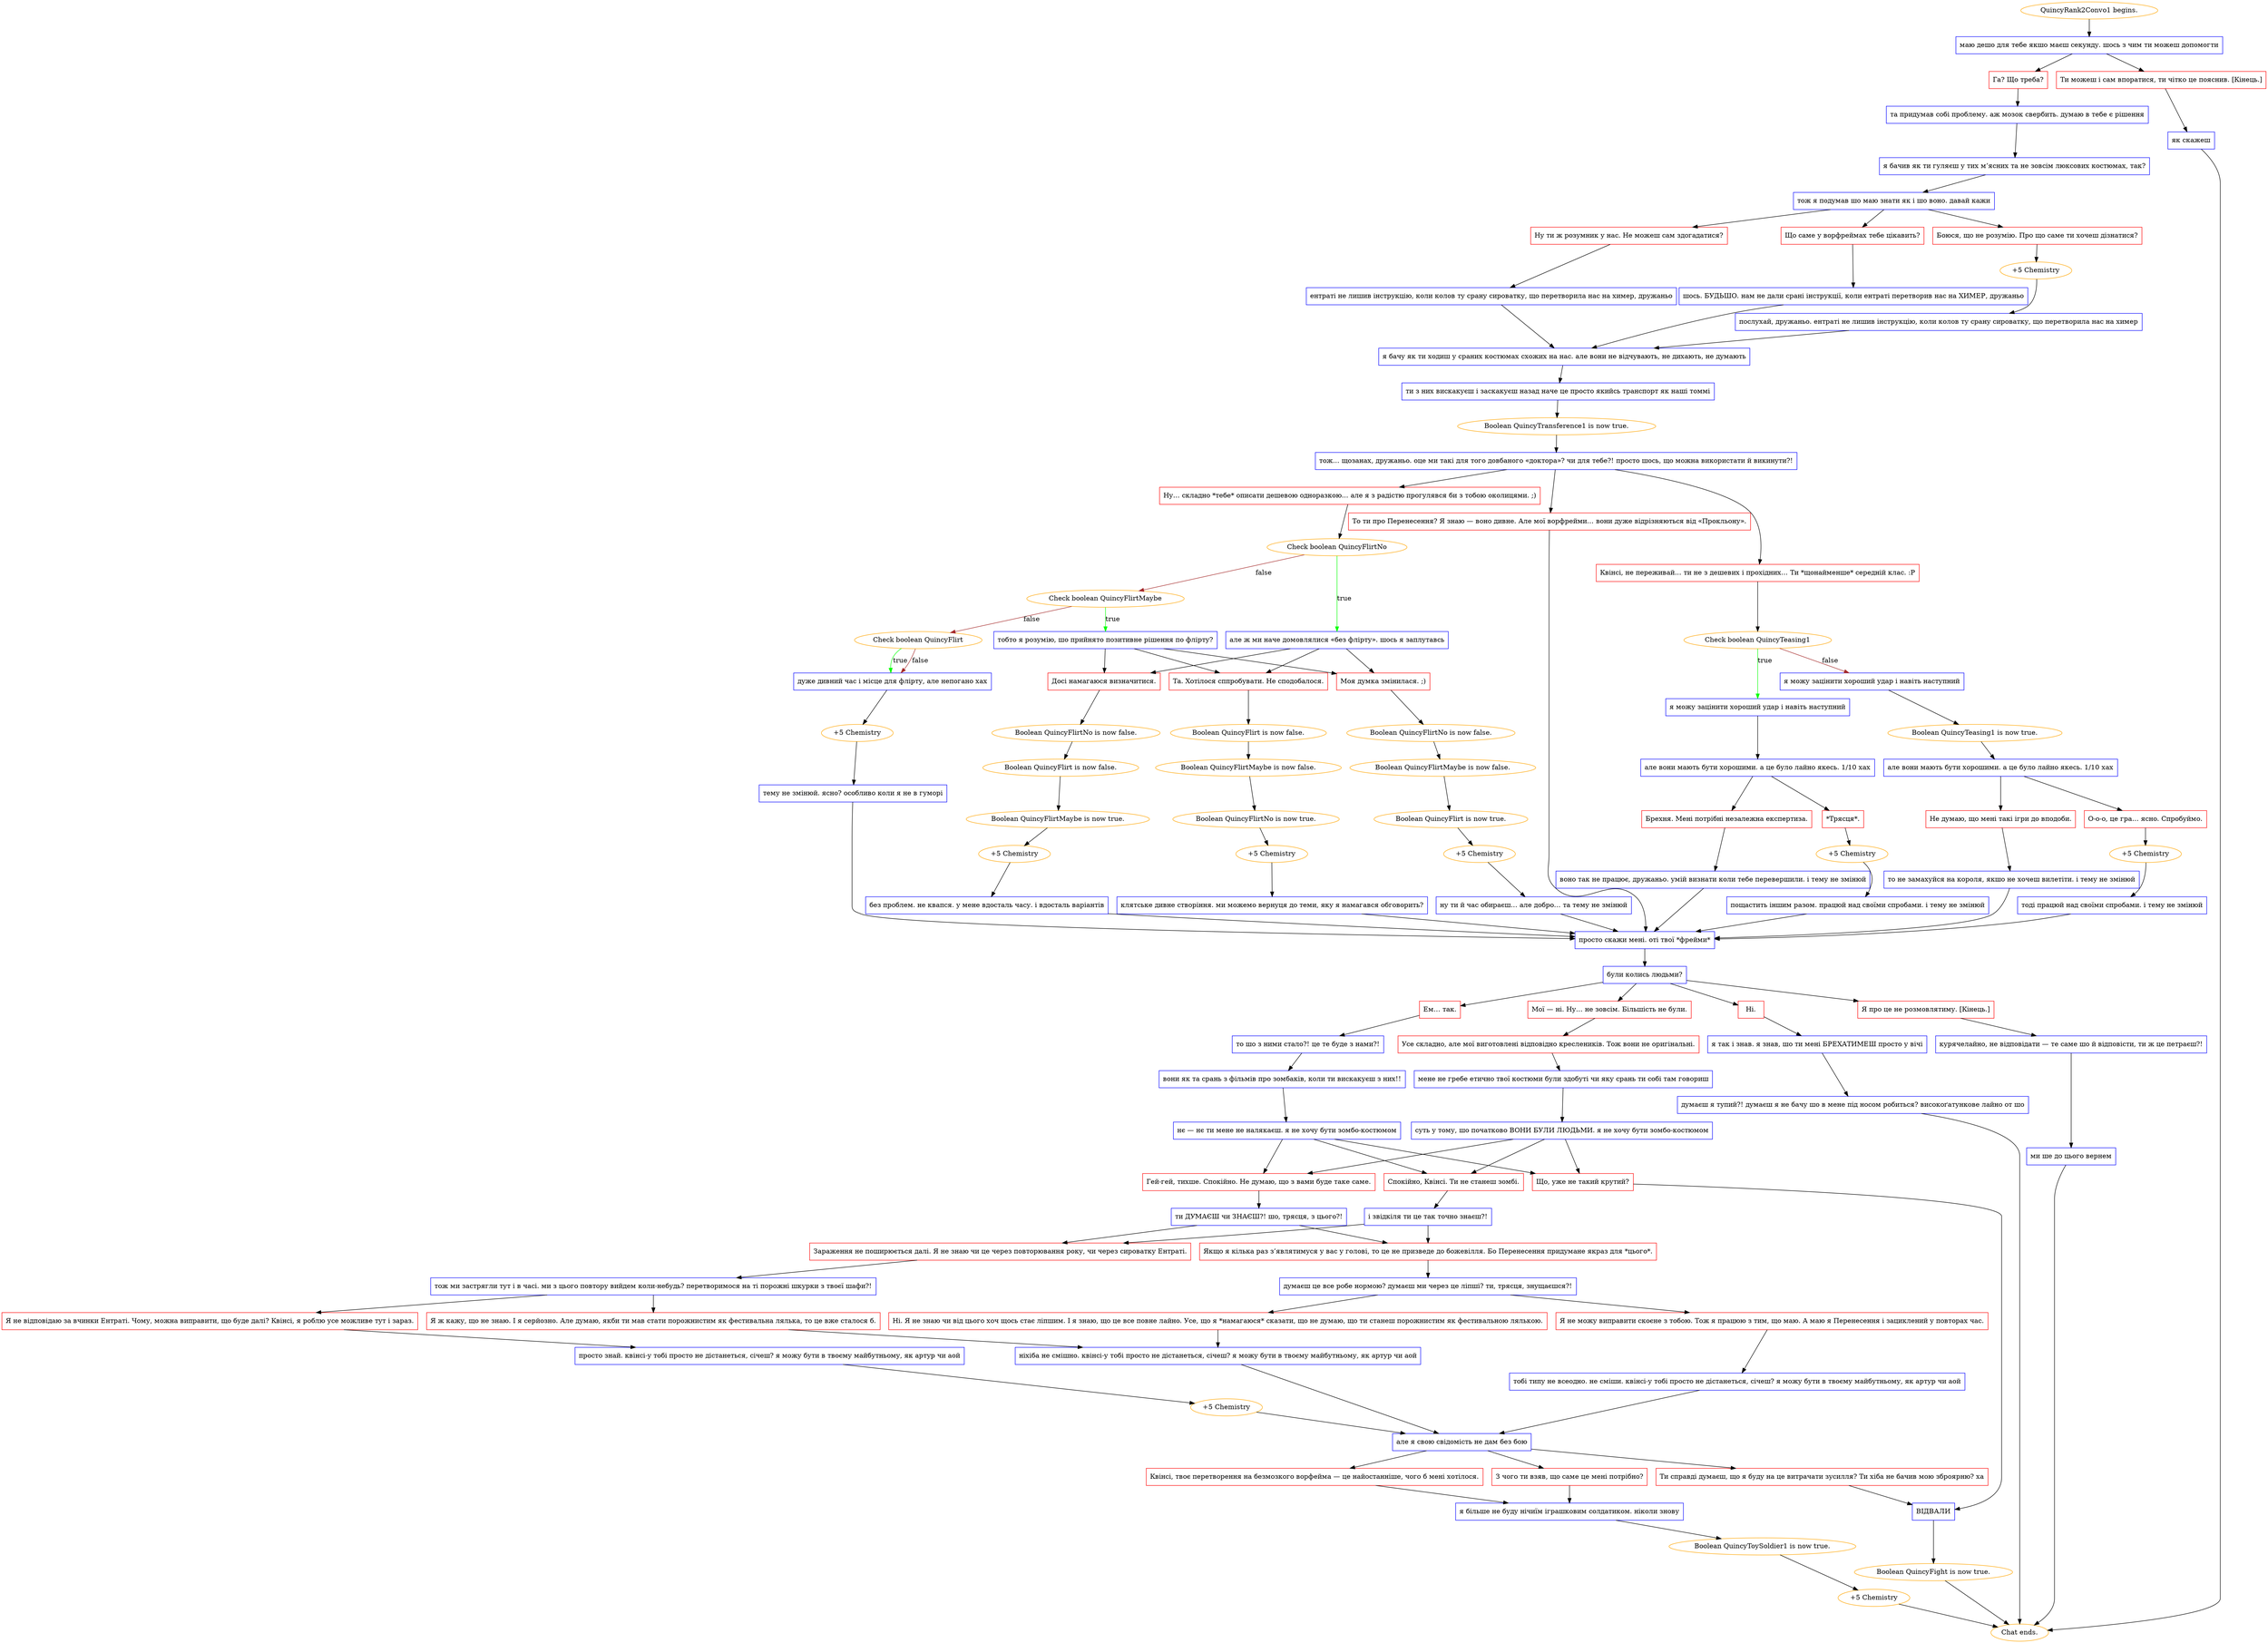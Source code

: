 digraph {
	"QuincyRank2Convo1 begins." [color=orange];
		"QuincyRank2Convo1 begins." -> j2006406458;
	j2006406458 [label="маю дешо для тебе якшо маєш секунду. шось з чим ти можеш допомогти",shape=box,color=blue];
		j2006406458 -> j1891534113;
		j2006406458 -> j1291477236;
	j1891534113 [label="Га? Що треба?",shape=box,color=red];
		j1891534113 -> j3312143826;
	j1291477236 [label="Ти можеш і сам впоратися, ти чітко це пояснив. [Кінець.]",shape=box,color=red];
		j1291477236 -> j650428537;
	j3312143826 [label="та придумав собі проблему. аж мозок свербить. думаю в тебе є рішення",shape=box,color=blue];
		j3312143826 -> j1714927294;
	j650428537 [label="як скажеш",shape=box,color=blue];
		j650428537 -> "Chat ends.";
	j1714927294 [label="я бачив як ти гуляєш у тих м’ясних та не зовсім люксових костюмах, так?",shape=box,color=blue];
		j1714927294 -> j778758893;
	"Chat ends." [color=orange];
	j778758893 [label="тож я подумав шо маю знати як і шо воно. давай кажи",shape=box,color=blue];
		j778758893 -> j2121140764;
		j778758893 -> j197559594;
		j778758893 -> j2852001032;
	j2121140764 [label="Що саме у ворфреймах тебе цікавить?",shape=box,color=red];
		j2121140764 -> j3598872767;
	j197559594 [label="Боюся, що не розумію. Про що саме ти хочеш дізнатися?",shape=box,color=red];
		j197559594 -> j172115274;
	j2852001032 [label="Ну ти ж розумник у нас. Не можеш сам здогадатися?",shape=box,color=red];
		j2852001032 -> j2808233233;
	j3598872767 [label="шось. БУДЬШО. нам не дали срані інструкції, коли ентраті перетворив нас на ХИМЕР, дружаньо",shape=box,color=blue];
		j3598872767 -> j1968347410;
	j172115274 [label="+5 Chemistry",color=orange];
		j172115274 -> j1594013839;
	j2808233233 [label="ентраті не лишив інструкцію, коли колов ту срану сироватку, що перетворила нас на химер, дружаньо",shape=box,color=blue];
		j2808233233 -> j1968347410;
	j1968347410 [label="я бачу як ти ходиш у сраних костюмах схожих на нас. але вони не відчувають, не дихають, не думають",shape=box,color=blue];
		j1968347410 -> j2377778749;
	j1594013839 [label="послухай, дружаньо. ентраті не лишив інструкцію, коли колов ту срану сироватку, що перетворила нас на химер",shape=box,color=blue];
		j1594013839 -> j1968347410;
	j2377778749 [label="ти з них вискакуєш і заскакуєш назад наче це просто якийсь транспорт як наші томмі",shape=box,color=blue];
		j2377778749 -> j253620700;
	j253620700 [label="Boolean QuincyTransference1 is now true.",color=orange];
		j253620700 -> j1414341039;
	j1414341039 [label="тож… щозанах, дружаньо. оце ми такі для того довбаного «доктора»? чи для тебе?! просто шось, що можна використати й викинути?!",shape=box,color=blue];
		j1414341039 -> j3156087277;
		j1414341039 -> j3647879701;
		j1414341039 -> j3694627864;
	j3156087277 [label="То ти про Перенесення? Я знаю — воно дивне. Але мої ворфрейми… вони дуже відрізняються від «Прокльону».",shape=box,color=red];
		j3156087277 -> j4007292010;
	j3647879701 [label="Квінсі, не переживай… ти не з дешевих і прохідних… Ти *щонайменше* середній клас. :Р",shape=box,color=red];
		j3647879701 -> j1909544397;
	j3694627864 [label="Ну… складно *тебе* описати дешевою одноразкою… але я з радістю прогулявся би з тобою околицями. ;)",shape=box,color=red];
		j3694627864 -> j3515667105;
	j4007292010 [label="просто скажи мені. оті твої *фрейми*",shape=box,color=blue];
		j4007292010 -> j1268938594;
	j1909544397 [label="Check boolean QuincyTeasing1",color=orange];
		j1909544397 -> j2344976223 [label=true,color=green];
		j1909544397 -> j3391745320 [label=false,color=brown];
	j3515667105 [label="Check boolean QuincyFlirtNo",color=orange];
		j3515667105 -> j185252323 [label=true,color=green];
		j3515667105 -> j4006540290 [label=false,color=brown];
	j1268938594 [label="були колись людьми?",shape=box,color=blue];
		j1268938594 -> j2359109743;
		j1268938594 -> j2286328927;
		j1268938594 -> j3084011735;
		j1268938594 -> j2848653972;
	j2344976223 [label="я можу зацінити хороший удар і навіть наступний",shape=box,color=blue];
		j2344976223 -> j868748851;
	j3391745320 [label="я можу зацінити хороший удар і навіть наступний",shape=box,color=blue];
		j3391745320 -> j2248426939;
	j185252323 [label="але ж ми наче домовлялися «без флірту». шось я заплутавсь",shape=box,color=blue];
		j185252323 -> j736309118;
		j185252323 -> j3554124905;
		j185252323 -> j541394444;
	j4006540290 [label="Check boolean QuincyFlirtMaybe",color=orange];
		j4006540290 -> j3984192517 [label=true,color=green];
		j4006540290 -> j2034270586 [label=false,color=brown];
	j2359109743 [label="Ем… так.",shape=box,color=red];
		j2359109743 -> j650461863;
	j2286328927 [label="Мої — ні. Ну… не зовсім. Більшість не були.",shape=box,color=red];
		j2286328927 -> j2788185766;
	j3084011735 [label="Ні.",shape=box,color=red];
		j3084011735 -> j1723497808;
	j2848653972 [label="Я про це не розмовлятиму. [Кінець.]",shape=box,color=red];
		j2848653972 -> j525848102;
	j868748851 [label="але вони мають бути хорошими. а це було лайно якесь. 1/10 хах",shape=box,color=blue];
		j868748851 -> j1587607968;
		j868748851 -> j1510794664;
	j2248426939 [label="Boolean QuincyTeasing1 is now true.",color=orange];
		j2248426939 -> j3477644754;
	j736309118 [label="Моя думка змінилася. ;)",shape=box,color=red];
		j736309118 -> j2528988514;
	j3554124905 [label="Та. Хотілося сппробувати. Не сподобалося.",shape=box,color=red];
		j3554124905 -> j223947144;
	j541394444 [label="Досі намагаюся визначитися.",shape=box,color=red];
		j541394444 -> j2361971530;
	j3984192517 [label="тобто я розумію, шо прийнято позитивне рішення по флірту?",shape=box,color=blue];
		j3984192517 -> j736309118;
		j3984192517 -> j3554124905;
		j3984192517 -> j541394444;
	j2034270586 [label="Check boolean QuincyFlirt",color=orange];
		j2034270586 -> j691719855 [label=true,color=green];
		j2034270586 -> j691719855 [label=false,color=brown];
	j650461863 [label="то шо з ними стало?! це те буде з нами?!",shape=box,color=blue];
		j650461863 -> j3541211001;
	j2788185766 [label="Усе складно, але мої виготовлені відповідно креслеників. Тож вони не оригінальні.",shape=box,color=red];
		j2788185766 -> j3101238268;
	j1723497808 [label="я так і знав. я знав, шо ти мені БРЕХАТИМЕШ просто у вічі",shape=box,color=blue];
		j1723497808 -> j2478449669;
	j525848102 [label="курячелайно, не відповідати — те саме шо й відповісти, ти ж це петраєш?!",shape=box,color=blue];
		j525848102 -> j567826583;
	j1587607968 [label="*Трясця*.",shape=box,color=red];
		j1587607968 -> j3508239828;
	j1510794664 [label="Брехня. Мені потрібні незалежна експертиза.",shape=box,color=red];
		j1510794664 -> j1047985582;
	j3477644754 [label="але вони мають бути хорошими. а це було лайно якесь. 1/10 хах",shape=box,color=blue];
		j3477644754 -> j755278082;
		j3477644754 -> j14616695;
	j2528988514 [label="Boolean QuincyFlirtNo is now false.",color=orange];
		j2528988514 -> j997192134;
	j223947144 [label="Boolean QuincyFlirt is now false.",color=orange];
		j223947144 -> j4032656427;
	j2361971530 [label="Boolean QuincyFlirtNo is now false.",color=orange];
		j2361971530 -> j1309593787;
	j691719855 [label="дуже дивний час і місце для флірту, але непогано хах",shape=box,color=blue];
		j691719855 -> j1560153317;
	j3541211001 [label="вони як та срань з фільмів про зомбаків, коли ти вискакуєш з них!!",shape=box,color=blue];
		j3541211001 -> j4275357614;
	j3101238268 [label="мене не гребе етично твої костюми були здобуті чи яку срань ти собі там говориш",shape=box,color=blue];
		j3101238268 -> j663749452;
	j2478449669 [label="думаєш я тупий?! думаєш я не бачу шо в мене під носом робиться? високоґатункове лайно от шо",shape=box,color=blue];
		j2478449669 -> "Chat ends.";
	j567826583 [label="ми ше до цього вернем",shape=box,color=blue];
		j567826583 -> "Chat ends.";
	j3508239828 [label="+5 Chemistry",color=orange];
		j3508239828 -> j2570107780;
	j1047985582 [label="воно так не працює, дружаньо. умій визнати коли тебе перевершили. і тему не змінюй",shape=box,color=blue];
		j1047985582 -> j4007292010;
	j755278082 [label="Не думаю, що мені такі ігри до вподоби.",shape=box,color=red];
		j755278082 -> j2716056175;
	j14616695 [label="О-о-о, це гра… ясно. Спробуймо.",shape=box,color=red];
		j14616695 -> j1131734917;
	j997192134 [label="Boolean QuincyFlirtMaybe is now false.",color=orange];
		j997192134 -> j705848008;
	j4032656427 [label="Boolean QuincyFlirtMaybe is now false.",color=orange];
		j4032656427 -> j516187274;
	j1309593787 [label="Boolean QuincyFlirt is now false.",color=orange];
		j1309593787 -> j4289529987;
	j1560153317 [label="+5 Chemistry",color=orange];
		j1560153317 -> j3201475343;
	j4275357614 [label="нє — нє ти мене не налякаєш. я не хочу бути зомбо-костюмом",shape=box,color=blue];
		j4275357614 -> j2612860118;
		j4275357614 -> j2177094312;
		j4275357614 -> j4218490975;
	j663749452 [label="суть у тому, шо початково ВОНИ БУЛИ ЛЮДЬМИ. я не хочу бути зомбо-костюмом",shape=box,color=blue];
		j663749452 -> j2612860118;
		j663749452 -> j2177094312;
		j663749452 -> j4218490975;
	j2570107780 [label="пощастить іншим разом. працюй над своїми спробами. і тему не змінюй",shape=box,color=blue];
		j2570107780 -> j4007292010;
	j2716056175 [label="то не замахуйся на короля, якшо не хочеш вилетіти. і тему не змінюй",shape=box,color=blue];
		j2716056175 -> j4007292010;
	j1131734917 [label="+5 Chemistry",color=orange];
		j1131734917 -> j1292458903;
	j705848008 [label="Boolean QuincyFlirt is now true.",color=orange];
		j705848008 -> j394128205;
	j516187274 [label="Boolean QuincyFlirtNo is now true.",color=orange];
		j516187274 -> j1640630836;
	j4289529987 [label="Boolean QuincyFlirtMaybe is now true.",color=orange];
		j4289529987 -> j997659284;
	j3201475343 [label="тему не змінюй. ясно? особливо коли я не в гуморі",shape=box,color=blue];
		j3201475343 -> j4007292010;
	j2612860118 [label="Гей-гей, тихше. Спокійно. Не думаю, що з вами буде таке саме.",shape=box,color=red];
		j2612860118 -> j4288250347;
	j2177094312 [label="Спокійно, Квінсі. Ти не станеш зомбі.",shape=box,color=red];
		j2177094312 -> j251835453;
	j4218490975 [label="Що, уже не такий крутий?",shape=box,color=red];
		j4218490975 -> j2431803869;
	j1292458903 [label="тоді працюй над своїми спробами. і тему не змінюй",shape=box,color=blue];
		j1292458903 -> j4007292010;
	j394128205 [label="+5 Chemistry",color=orange];
		j394128205 -> j987551520;
	j1640630836 [label="+5 Chemistry",color=orange];
		j1640630836 -> j193021402;
	j997659284 [label="+5 Chemistry",color=orange];
		j997659284 -> j1639947753;
	j4288250347 [label="ти ДУМАЄШ чи ЗНАЄШ?! шо, трясця, з цього?!",shape=box,color=blue];
		j4288250347 -> j3659315612;
		j4288250347 -> j3739368821;
	j251835453 [label="і звідкіля ти це так точно знаєш?!",shape=box,color=blue];
		j251835453 -> j3739368821;
		j251835453 -> j3659315612;
	j2431803869 [label="ВІДВАЛИ",shape=box,color=blue];
		j2431803869 -> j2299206206;
	j987551520 [label="ну ти й час обираєш… але добро… та тему не змінюй",shape=box,color=blue];
		j987551520 -> j4007292010;
	j193021402 [label="клятське дивне створіння. ми можемо вернуця до теми, яку я намагався обговорить?",shape=box,color=blue];
		j193021402 -> j4007292010;
	j1639947753 [label="без проблем. не квапся. у мене вдосталь часу. і вдосталь варіантів",shape=box,color=blue];
		j1639947753 -> j4007292010;
	j3659315612 [label="Якщо я кілька раз з’являтимуся у вас у голові, то це не призведе до божевілля. Бо Перенесення придумане якраз для *цього*.",shape=box,color=red];
		j3659315612 -> j908014443;
	j3739368821 [label="Зараження не поширюється далі. Я не знаю чи це через повторювання року, чи через сироватку Ентраті.",shape=box,color=red];
		j3739368821 -> j421361380;
	j2299206206 [label="Boolean QuincyFight is now true.",color=orange];
		j2299206206 -> "Chat ends.";
	j908014443 [label="думаєш це все робе нормою? думаєш ми через це ліпші? ти, трясця, знущаєшся?!",shape=box,color=blue];
		j908014443 -> j4200401441;
		j908014443 -> j1800277548;
	j421361380 [label="тож ми застрягли тут і в часі. ми з цього повтору вийдем коли-небудь? перетворимося на ті порожні шкурки з твоєї шафи?!",shape=box,color=blue];
		j421361380 -> j1797636740;
		j421361380 -> j2896302945;
	j4200401441 [label="Ні. Я не знаю чи від цього хоч щось стає ліпшим. І я знаю, що це все повне лайно. Усе, що я *намагаюся* сказати, що не думаю, що ти станеш порожнистим як фестивальною лялькою.",shape=box,color=red];
		j4200401441 -> j4215536467;
	j1800277548 [label="Я не можу виправити скоєне з тобою. Тож я працюю з тим, що маю. А маю я Перенесення і зациклений у повторах час.",shape=box,color=red];
		j1800277548 -> j1806557645;
	j1797636740 [label="Я не відповідаю за вчинки Ентраті. Чому, можна виправити, що буде далі? Квінсі, я роблю усе можливе тут і зараз.",shape=box,color=red];
		j1797636740 -> j303893741;
	j2896302945 [label="Я ж кажу, що не знаю. І я серйозно. Але думаю, якби ти мав стати порожнистим як фестивальна лялька, то це вже сталося б.",shape=box,color=red];
		j2896302945 -> j4215536467;
	j4215536467 [label="ніхіба не смішно. квінсі-у тобі просто не дістанеться, січеш? я можу бути в твоєму майбутньому, як артур чи аой",shape=box,color=blue];
		j4215536467 -> j224601048;
	j1806557645 [label="тобі типу не всеодно. не сміши. квінсі-у тобі просто не дістанеться, січеш? я можу бути в твоєму майбутньому, як артур чи аой",shape=box,color=blue];
		j1806557645 -> j224601048;
	j303893741 [label="просто знай. квінсі-у тобі просто не дістанеться, січеш? я можу бути в твоєму майбутньому, як артур чи аой",shape=box,color=blue];
		j303893741 -> j441685774;
	j224601048 [label="але я свою свідомість не дам без бою",shape=box,color=blue];
		j224601048 -> j3253668165;
		j224601048 -> j2922566288;
		j224601048 -> j3168234582;
	j441685774 [label="+5 Chemistry",color=orange];
		j441685774 -> j224601048;
	j3253668165 [label="Квінсі, твоє перетворення на безмозкого ворфейма — це найостанніше, чого б мені хотілося.",shape=box,color=red];
		j3253668165 -> j1533103017;
	j2922566288 [label="З чого ти взяв, що саме це мені потрібно?",shape=box,color=red];
		j2922566288 -> j1533103017;
	j3168234582 [label="Ти справді думаєш, що я буду на це витрачати зусилля? Ти хіба не бачив мою зброярню? ха",shape=box,color=red];
		j3168234582 -> j2431803869;
	j1533103017 [label="я більше не буду нічиїм іграшковим солдатиком. ніколи знову",shape=box,color=blue];
		j1533103017 -> j2433684752;
	j2433684752 [label="Boolean QuincyToySoldier1 is now true.",color=orange];
		j2433684752 -> j4081414586;
	j4081414586 [label="+5 Chemistry",color=orange];
		j4081414586 -> "Chat ends.";
}